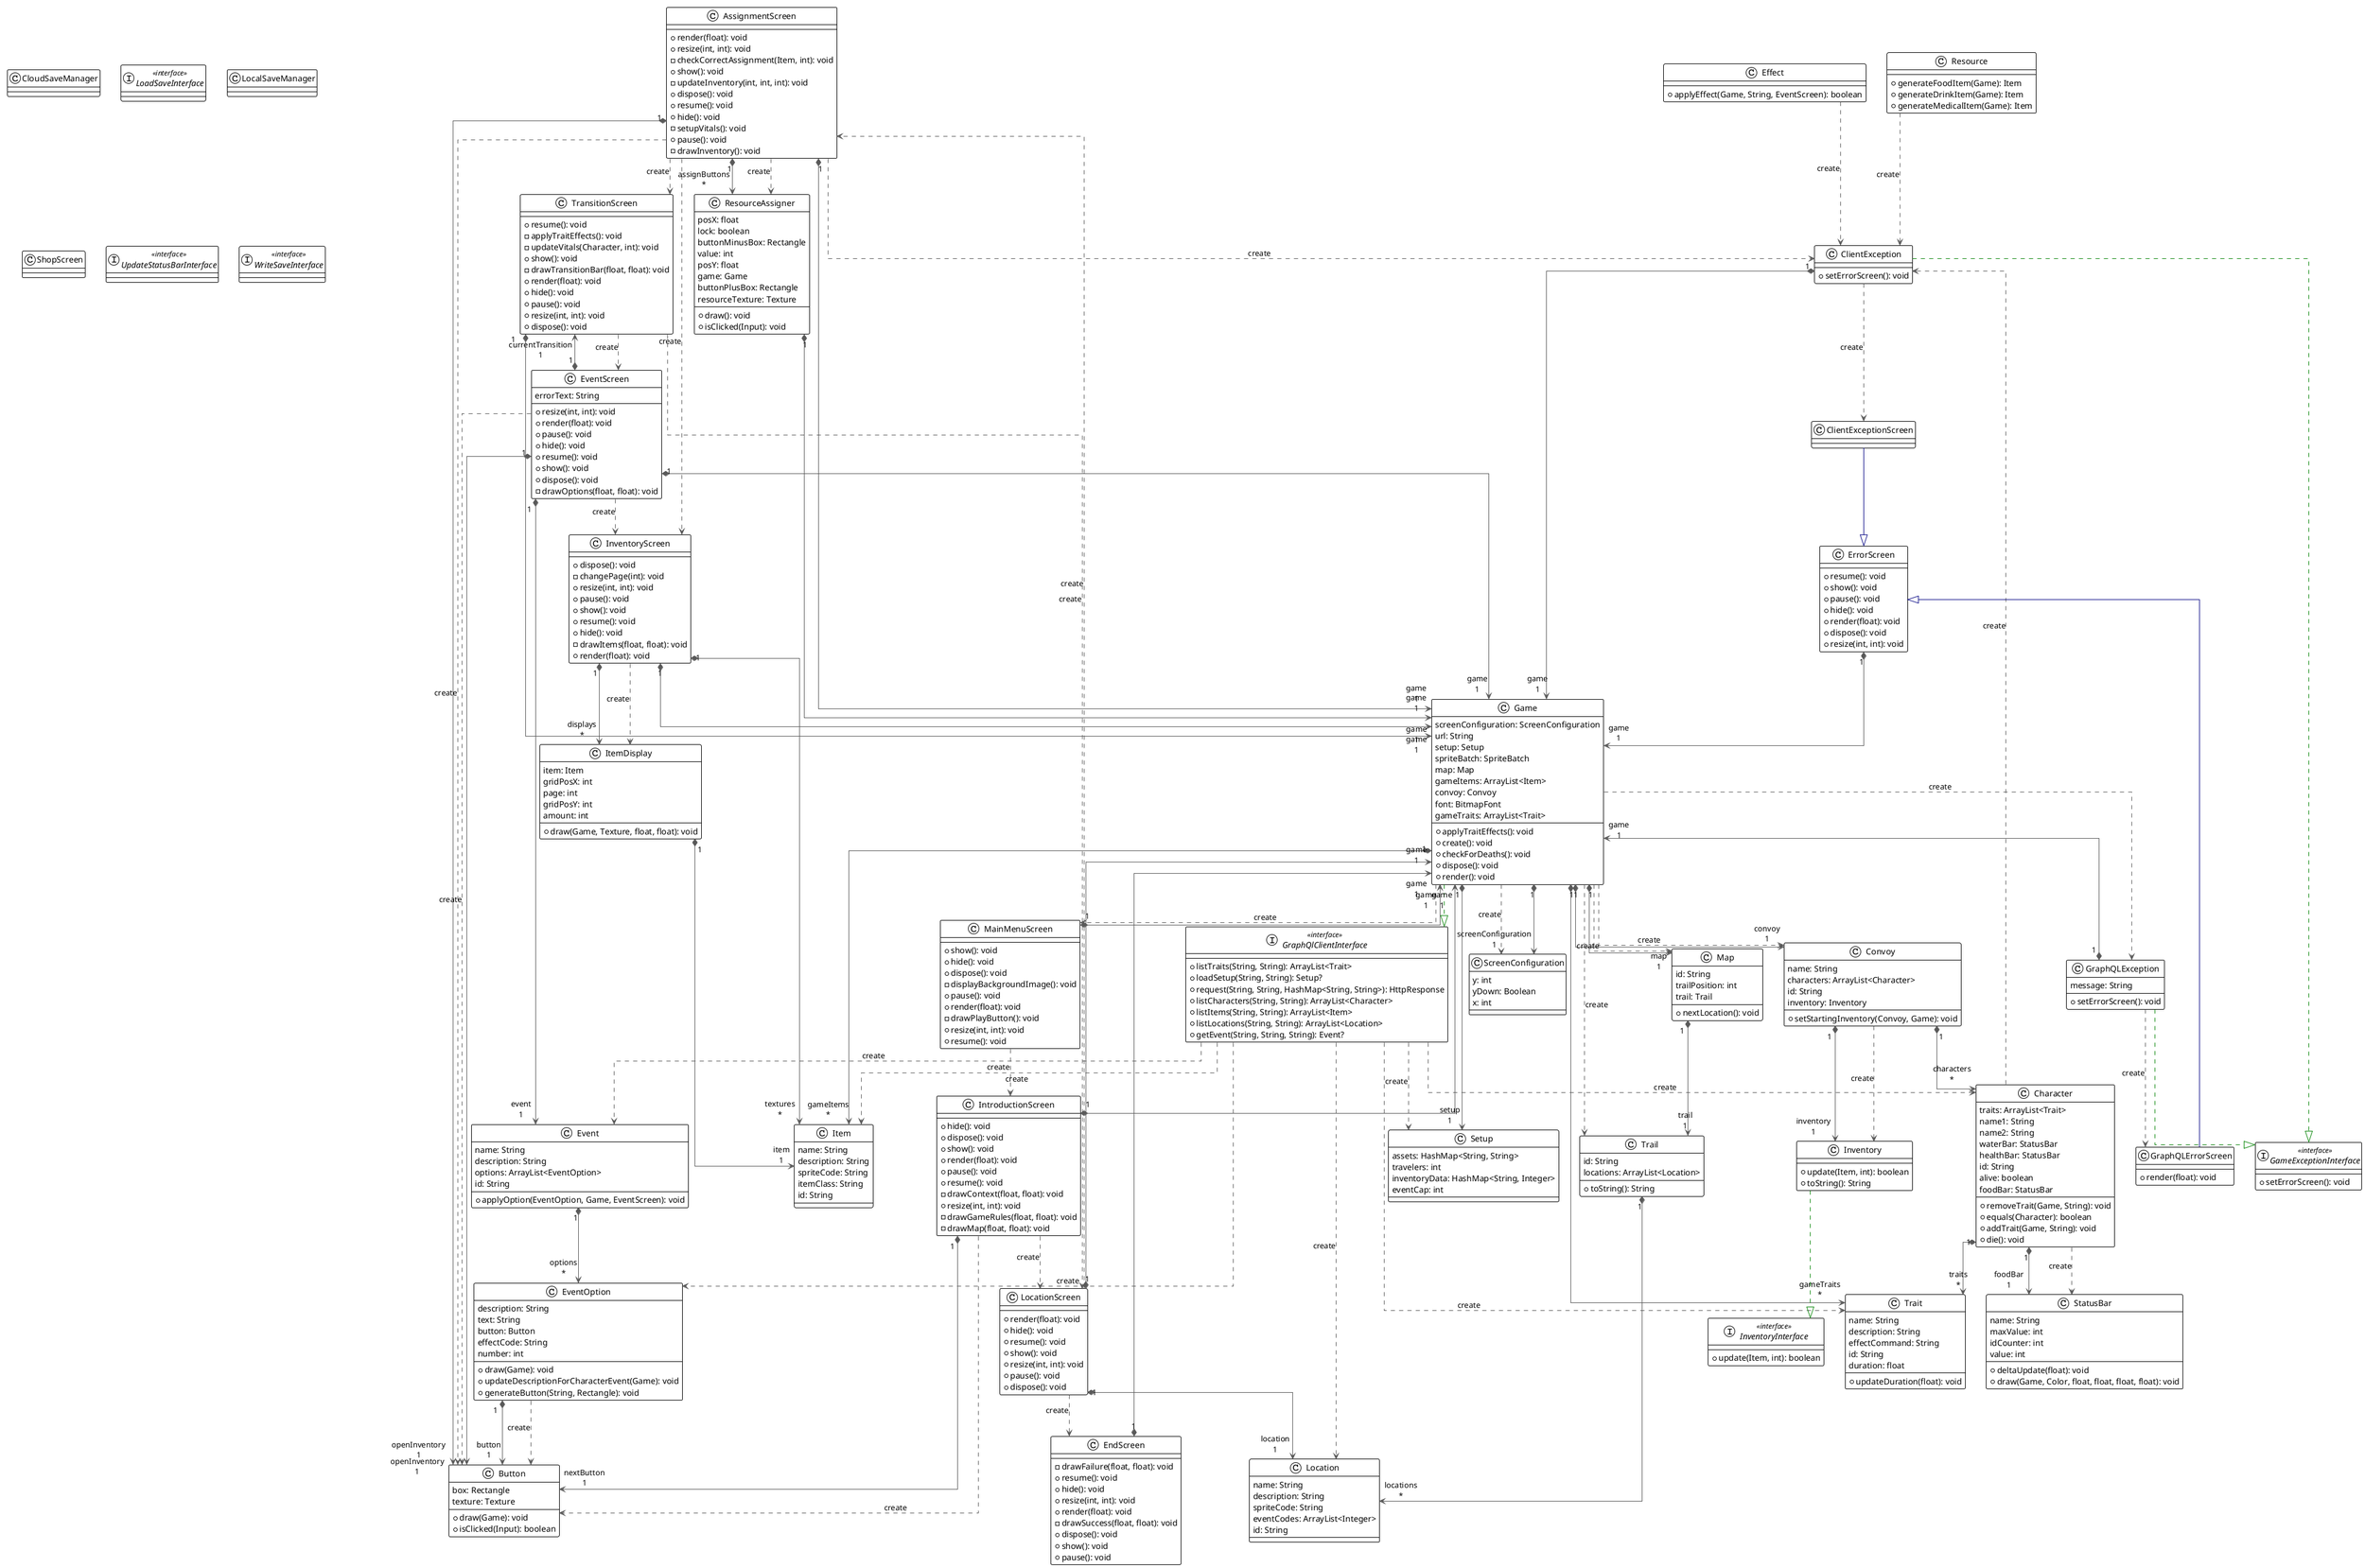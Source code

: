 @startuml

!theme plain
top to bottom direction
skinparam linetype ortho

class AssignmentScreen {
  + render(float): void
  + resize(int, int): void
  - checkCorrectAssignment(Item, int): void
  + show(): void
  - updateInventory(int, int, int): void
  + dispose(): void
  + resume(): void
  + hide(): void
  - setupVitals(): void
  + pause(): void
  - drawInventory(): void
}
class Button {
  + draw(Game): void
  + isClicked(Input): boolean
   box: Rectangle
   texture: Texture
}
class Character {
  + removeTrait(Game, String): void
  + equals(Character): boolean
  + addTrait(Game, String): void
  + die(): void
   traits: ArrayList<Trait>
   name1: String
   name2: String
   waterBar: StatusBar
   healthBar: StatusBar
   id: String
   alive: boolean
   foodBar: StatusBar
}
class ClientException {
  + setErrorScreen(): void
}
class ClientExceptionScreen
class CloudSaveManager
class Convoy {
  + setStartingInventory(Convoy, Game): void
   name: String
   characters: ArrayList<Character>
   id: String
   inventory: Inventory
}
class Effect {
  + applyEffect(Game, String, EventScreen): boolean
}
class EndScreen {
  - drawFailure(float, float): void
  + resume(): void
  + hide(): void
  + resize(int, int): void
  + render(float): void
  - drawSuccess(float, float): void
  + dispose(): void
  + show(): void
  + pause(): void
}
class ErrorScreen {
  + resume(): void
  + show(): void
  + pause(): void
  + hide(): void
  + render(float): void
  + dispose(): void
  + resize(int, int): void
}
class Event {
  + applyOption(EventOption, Game, EventScreen): void
   name: String
   description: String
   options: ArrayList<EventOption>
   id: String
}
class EventOption {
  + draw(Game): void
  + updateDescriptionForCharacterEvent(Game): void
  + generateButton(String, Rectangle): void
   description: String
   text: String
   button: Button
   effectCode: String
   number: int
}
class EventScreen {
  + resize(int, int): void
  + render(float): void
  + pause(): void
  + hide(): void
  + resume(): void
  + show(): void
  + dispose(): void
  - drawOptions(float, float): void
   errorText: String
}
class Game {
  + applyTraitEffects(): void
  + create(): void
  + checkForDeaths(): void
  + dispose(): void
  + render(): void
   screenConfiguration: ScreenConfiguration
   url: String
   setup: Setup
   spriteBatch: SpriteBatch
   map: Map
   gameItems: ArrayList<Item>
   convoy: Convoy
   font: BitmapFont
   gameTraits: ArrayList<Trait>
}
interface GameExceptionInterface << interface >> {
  + setErrorScreen(): void
}
class GraphQLErrorScreen {
  + render(float): void
}
class GraphQLException {
  + setErrorScreen(): void
   message: String
}
interface GraphQlClientInterface << interface >> {
  + listTraits(String, String): ArrayList<Trait>
  + loadSetup(String, String): Setup?
  + request(String, String, HashMap<String, String>): HttpResponse
  + listCharacters(String, String): ArrayList<Character>
  + listItems(String, String): ArrayList<Item>
  + listLocations(String, String): ArrayList<Location>
  + getEvent(String, String, String): Event?
}
class IntroductionScreen {
  + hide(): void
  + dispose(): void
  + show(): void
  + render(float): void
  + pause(): void
  + resume(): void
  - drawContext(float, float): void
  + resize(int, int): void
  - drawGameRules(float, float): void
  - drawMap(float, float): void
}
class Inventory {
  + update(Item, int): boolean
  + toString(): String
}
interface InventoryInterface << interface >> {
  + update(Item, int): boolean
}
class InventoryScreen {
  + dispose(): void
  - changePage(int): void
  + resize(int, int): void
  + pause(): void
  + show(): void
  + resume(): void
  + hide(): void
  - drawItems(float, float): void
  + render(float): void
}
class Item {
   name: String
   description: String
   spriteCode: String
   itemClass: String
   id: String
}
class ItemDisplay {
  + draw(Game, Texture, float, float): void
   item: Item
   gridPosX: int
   page: int
   gridPosY: int
   amount: int
}
interface LoadSaveInterface << interface >>
class LocalSaveManager
class Location {
   name: String
   description: String
   spriteCode: String
   eventCodes: ArrayList<Integer>
   id: String
}
class LocationScreen {
  + render(float): void
  + hide(): void
  + resume(): void
  + show(): void
  + resize(int, int): void
  + pause(): void
  + dispose(): void
}
class MainMenuScreen {
  + show(): void
  + hide(): void
  + dispose(): void
  - displayBackgroundImage(): void
  + pause(): void
  + render(float): void
  - drawPlayButton(): void
  + resize(int, int): void
  + resume(): void
}
class Map {
  + nextLocation(): void
   id: String
   trailPosition: int
   trail: Trail
}
class Resource {
  + generateFoodItem(Game): Item
  + generateDrinkItem(Game): Item
  + generateMedicalItem(Game): Item
}
class ResourceAssigner {
  + draw(): void
  + isClicked(Input): void
   posX: float
   lock: boolean
   buttonMinusBox: Rectangle
   value: int
   posY: float
   game: Game
   buttonPlusBox: Rectangle
   resourceTexture: Texture
}
class ScreenConfiguration {
   y: int
   yDown: Boolean
   x: int
}
class Setup {
   assets: HashMap<String, String>
   travelers: int
   inventoryData: HashMap<String, Integer>
   eventCap: int
}
class ShopScreen
class StatusBar {
  + deltaUpdate(float): void
  + draw(Game, Color, float, float, float, float): void
   name: String
   maxValue: int
   idCounter: int
   value: int
}
class Trail {
  + toString(): String
   id: String
   locations: ArrayList<Location>
}
class Trait {
  + updateDuration(float): void
   name: String
   description: String
   effectCommand: String
   id: String
   duration: float
}
class TransitionScreen {
  + resume(): void
  - applyTraitEffects(): void
  - updateVitals(Character, int): void
  + show(): void
  - drawTransitionBar(float, float): void
  + render(float): void
  + hide(): void
  + pause(): void
  + resize(int, int): void
  + dispose(): void
}
interface UpdateStatusBarInterface << interface >>
interface WriteSaveInterface << interface >>

AssignmentScreen         "1" *-[#595959,plain]-> "openInventory\n1" Button                   
AssignmentScreen          -[#595959,dashed]->  Button                   : "«create»"
AssignmentScreen          -[#595959,dashed]->  ClientException          : "«create»"
AssignmentScreen         "1" *-[#595959,plain]-> "game\n1" Game                     
AssignmentScreen          -[#595959,dashed]->  InventoryScreen          : "«create»"
AssignmentScreen         "1" *-[#595959,plain]-> "assignButtons\n*" ResourceAssigner         
AssignmentScreen          -[#595959,dashed]->  ResourceAssigner         : "«create»"
AssignmentScreen          -[#595959,dashed]->  TransitionScreen         : "«create»"
Character                 -[#595959,dashed]->  ClientException          : "«create»"
Character                "1" *-[#595959,plain]-> "foodBar\n1" StatusBar                
Character                 -[#595959,dashed]->  StatusBar                : "«create»"
Character                "1" *-[#595959,plain]-> "traits\n*" Trait                    
ClientException           -[#595959,dashed]->  ClientExceptionScreen    : "«create»"
ClientException          "1" *-[#595959,plain]-> "game\n1" Game                     
ClientException           -[#008200,dashed]-^  GameExceptionInterface   
ClientExceptionScreen     -[#000082,plain]-^  ErrorScreen              
Convoy                   "1" *-[#595959,plain]-> "characters\n*" Character                
Convoy                   "1" *-[#595959,plain]-> "inventory\n1" Inventory                
Convoy                    -[#595959,dashed]->  Inventory                : "«create»"
Effect                    -[#595959,dashed]->  ClientException          : "«create»"
EndScreen                "1" *-[#595959,plain]-> "game\n1" Game                     
ErrorScreen              "1" *-[#595959,plain]-> "game\n1" Game                     
Event                    "1" *-[#595959,plain]-> "options\n*" EventOption              
EventOption              "1" *-[#595959,plain]-> "button\n1" Button                   
EventOption               -[#595959,dashed]->  Button                   : "«create»"
EventScreen               -[#595959,dashed]->  Button                   : "«create»"
EventScreen              "1" *-[#595959,plain]-> "openInventory\n1" Button                   
EventScreen              "1" *-[#595959,plain]-> "event\n1" Event                    
EventScreen              "1" *-[#595959,plain]-> "game\n1" Game                     
EventScreen               -[#595959,dashed]->  InventoryScreen          : "«create»"
EventScreen              "1" *-[#595959,plain]-> "currentTransition\n1" TransitionScreen         
Game                      -[#595959,dashed]->  Convoy                   : "«create»"
Game                     "1" *-[#595959,plain]-> "convoy\n1" Convoy                   
Game                      -[#595959,dashed]->  GraphQLException         : "«create»"
Game                      -[#008200,dashed]-^  GraphQlClientInterface   
Game                     "1" *-[#595959,plain]-> "gameItems\n*" Item                     
Game                      -[#595959,dashed]->  MainMenuScreen           : "«create»"
Game                      -[#595959,dashed]->  Map                      : "«create»"
Game                     "1" *-[#595959,plain]-> "map\n1" Map                      
Game                      -[#595959,dashed]->  ScreenConfiguration      : "«create»"
Game                     "1" *-[#595959,plain]-> "screenConfiguration\n1" ScreenConfiguration      
Game                     "1" *-[#595959,plain]-> "setup\n1" Setup                    
Game                      -[#595959,dashed]->  Trail                    : "«create»"
Game                     "1" *-[#595959,plain]-> "gameTraits\n*" Trait                    
GraphQLErrorScreen        -[#000082,plain]-^  ErrorScreen              
GraphQLException         "1" *-[#595959,plain]-> "game\n1" Game                     
GraphQLException          -[#008200,dashed]-^  GameExceptionInterface   
GraphQLException          -[#595959,dashed]->  GraphQLErrorScreen       : "«create»"
GraphQlClientInterface    -[#595959,dashed]->  Character                : "«create»"
GraphQlClientInterface    -[#595959,dashed]->  Event                    : "«create»"
GraphQlClientInterface    -[#595959,dashed]->  EventOption              : "«create»"
GraphQlClientInterface    -[#595959,dashed]->  Item                     : "«create»"
GraphQlClientInterface    -[#595959,dashed]->  Location                 : "«create»"
GraphQlClientInterface    -[#595959,dashed]->  Setup                    : "«create»"
GraphQlClientInterface    -[#595959,dashed]->  Trait                    : "«create»"
IntroductionScreen       "1" *-[#595959,plain]-> "nextButton\n1" Button                   
IntroductionScreen        -[#595959,dashed]->  Button                   : "«create»"
IntroductionScreen       "1" *-[#595959,plain]-> "game\n1" Game                     
IntroductionScreen        -[#595959,dashed]->  LocationScreen           : "«create»"
Inventory                 -[#008200,dashed]-^  InventoryInterface       
InventoryScreen          "1" *-[#595959,plain]-> "game\n1" Game                     
InventoryScreen          "1" *-[#595959,plain]-> "textures\n*" Item                     
InventoryScreen          "1" *-[#595959,plain]-> "displays\n*" ItemDisplay              
InventoryScreen           -[#595959,dashed]->  ItemDisplay              : "«create»"
ItemDisplay              "1" *-[#595959,plain]-> "item\n1" Item                     
LocationScreen            -[#595959,dashed]->  AssignmentScreen         : "«create»"
LocationScreen            -[#595959,dashed]->  EndScreen                : "«create»"
LocationScreen           "1" *-[#595959,plain]-> "game\n1" Game                     
LocationScreen           "1" *-[#595959,plain]-> "location\n1" Location                 
MainMenuScreen           "1" *-[#595959,plain]-> "game\n1" Game                     
MainMenuScreen            -[#595959,dashed]->  IntroductionScreen       : "«create»"
Map                      "1" *-[#595959,plain]-> "trail\n1" Trail                    
Resource                  -[#595959,dashed]->  ClientException          : "«create»"
ResourceAssigner         "1" *-[#595959,plain]-> "game\n1" Game                     
Trail                    "1" *-[#595959,plain]-> "locations\n*" Location                 
TransitionScreen          -[#595959,dashed]->  EventScreen              : "«create»"
TransitionScreen         "1" *-[#595959,plain]-> "game\n1" Game                     
TransitionScreen          -[#595959,dashed]->  LocationScreen           : "«create»"
@enduml
